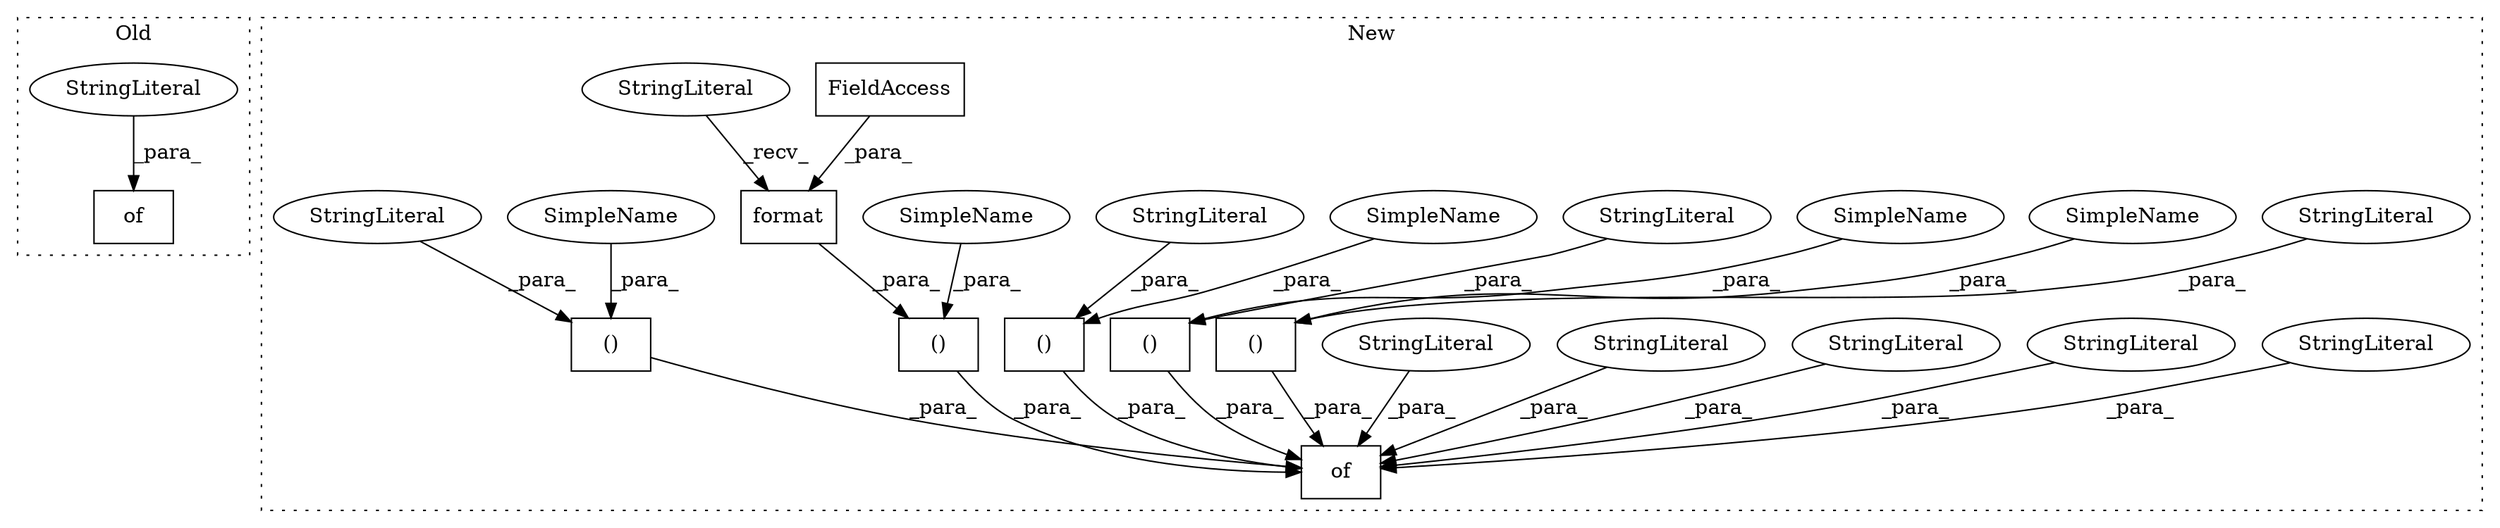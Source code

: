 digraph G {
subgraph cluster0 {
1 [label="of" a="32" s="2765,2825" l="3,2" shape="box"];
5 [label="StringLiteral" a="45" s="2768" l="8" shape="ellipse"];
label = "Old";
style="dotted";
}
subgraph cluster1 {
2 [label="StringLiteral" a="45" s="2902" l="7" shape="ellipse"];
3 [label="of" a="32" s="2807,3171" l="3,2" shape="box"];
4 [label="StringLiteral" a="45" s="2969" l="7" shape="ellipse"];
6 [label="StringLiteral" a="45" s="2810" l="8" shape="ellipse"];
7 [label="StringLiteral" a="45" s="3045" l="12" shape="ellipse"];
8 [label="StringLiteral" a="45" s="3107" l="9" shape="ellipse"];
9 [label="()" a="106" s="2824" l="76" shape="box"];
10 [label="()" a="106" s="3122" l="49" shape="box"];
11 [label="StringLiteral" a="45" s="3122" l="32" shape="ellipse"];
12 [label="()" a="106" s="2915" l="52" shape="box"];
13 [label="StringLiteral" a="45" s="2915" l="35" shape="ellipse"];
14 [label="()" a="106" s="3063" l="42" shape="box"];
15 [label="StringLiteral" a="45" s="3063" l="25" shape="ellipse"];
16 [label="()" a="106" s="2982" l="61" shape="box"];
17 [label="StringLiteral" a="45" s="2982" l="44" shape="ellipse"];
18 [label="format" a="32" s="2859,2882" l="7,1" shape="box"];
19 [label="FieldAccess" a="22" s="2866" l="16" shape="box"];
20 [label="StringLiteral" a="45" s="2824" l="34" shape="ellipse"];
21 [label="SimpleName" a="42" s="3101" l="4" shape="ellipse"];
22 [label="SimpleName" a="42" s="2963" l="4" shape="ellipse"];
23 [label="SimpleName" a="42" s="3167" l="4" shape="ellipse"];
24 [label="SimpleName" a="42" s="2896" l="4" shape="ellipse"];
25 [label="SimpleName" a="42" s="3039" l="4" shape="ellipse"];
label = "New";
style="dotted";
}
2 -> 3 [label="_para_"];
4 -> 3 [label="_para_"];
5 -> 1 [label="_para_"];
6 -> 3 [label="_para_"];
7 -> 3 [label="_para_"];
8 -> 3 [label="_para_"];
9 -> 3 [label="_para_"];
10 -> 3 [label="_para_"];
11 -> 10 [label="_para_"];
12 -> 3 [label="_para_"];
13 -> 12 [label="_para_"];
14 -> 3 [label="_para_"];
15 -> 14 [label="_para_"];
16 -> 3 [label="_para_"];
17 -> 16 [label="_para_"];
18 -> 9 [label="_para_"];
19 -> 18 [label="_para_"];
20 -> 18 [label="_recv_"];
21 -> 14 [label="_para_"];
22 -> 12 [label="_para_"];
23 -> 10 [label="_para_"];
24 -> 9 [label="_para_"];
25 -> 16 [label="_para_"];
}